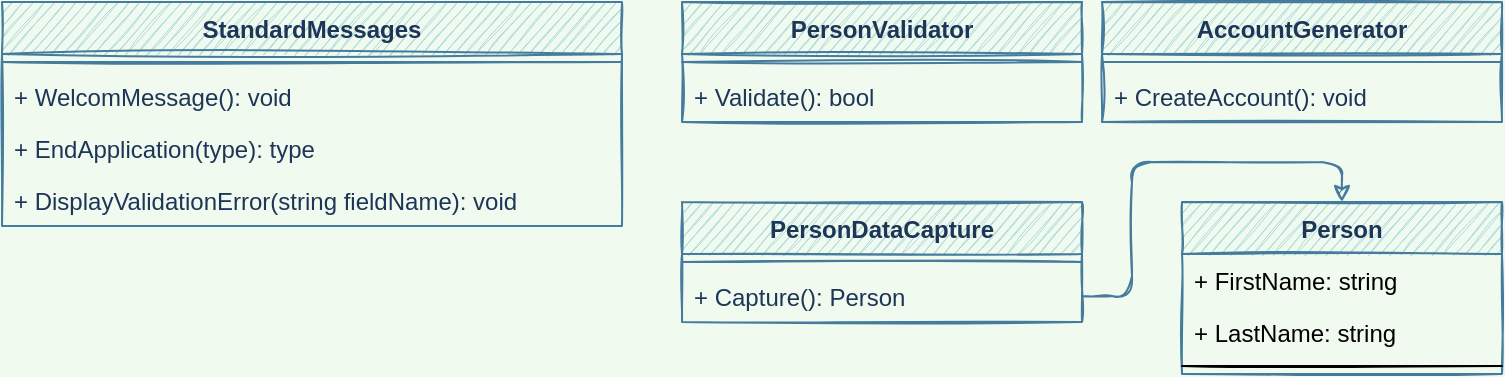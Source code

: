 <mxfile version="13.11.0" type="github">
  <diagram id="lBYI-6_kbnqf_TE1h6tL" name="Page-1">
    <mxGraphModel dx="1137" dy="722" grid="1" gridSize="10" guides="1" tooltips="1" connect="1" arrows="1" fold="1" page="1" pageScale="1" pageWidth="850" pageHeight="1100" background="#F1FAEE" math="0" shadow="0">
      <root>
        <mxCell id="0" />
        <mxCell id="1" parent="0" />
        <mxCell id="6h2gYpj5qwFoqBSHDf5x-1" value="StandardMessages" style="swimlane;fontStyle=1;align=center;verticalAlign=top;childLayout=stackLayout;horizontal=1;startSize=26;horizontalStack=0;resizeParent=1;resizeParentMax=0;resizeLast=0;collapsible=1;marginBottom=0;fillColor=#A8DADC;strokeColor=#457B9D;fontColor=#1D3557;sketch=1;" vertex="1" parent="1">
          <mxGeometry x="30" y="30" width="310" height="112" as="geometry" />
        </mxCell>
        <mxCell id="6h2gYpj5qwFoqBSHDf5x-3" value="" style="line;strokeWidth=1;fillColor=none;align=left;verticalAlign=middle;spacingTop=-1;spacingLeft=3;spacingRight=3;rotatable=0;labelPosition=right;points=[];portConstraint=eastwest;labelBackgroundColor=#F1FAEE;strokeColor=#457B9D;fontColor=#1D3557;sketch=1;" vertex="1" parent="6h2gYpj5qwFoqBSHDf5x-1">
          <mxGeometry y="26" width="310" height="8" as="geometry" />
        </mxCell>
        <mxCell id="6h2gYpj5qwFoqBSHDf5x-4" value="+ WelcomMessage(): void" style="text;strokeColor=none;fillColor=none;align=left;verticalAlign=top;spacingLeft=4;spacingRight=4;overflow=hidden;rotatable=0;points=[[0,0.5],[1,0.5]];portConstraint=eastwest;fontColor=#1D3557;sketch=1;" vertex="1" parent="6h2gYpj5qwFoqBSHDf5x-1">
          <mxGeometry y="34" width="310" height="26" as="geometry" />
        </mxCell>
        <mxCell id="6h2gYpj5qwFoqBSHDf5x-5" value="+ EndApplication(type): type" style="text;strokeColor=none;fillColor=none;align=left;verticalAlign=top;spacingLeft=4;spacingRight=4;overflow=hidden;rotatable=0;points=[[0,0.5],[1,0.5]];portConstraint=eastwest;fontColor=#1D3557;sketch=1;" vertex="1" parent="6h2gYpj5qwFoqBSHDf5x-1">
          <mxGeometry y="60" width="310" height="26" as="geometry" />
        </mxCell>
        <mxCell id="6h2gYpj5qwFoqBSHDf5x-6" value="+ DisplayValidationError(string fieldName): void" style="text;strokeColor=none;fillColor=none;align=left;verticalAlign=top;spacingLeft=4;spacingRight=4;overflow=hidden;rotatable=0;points=[[0,0.5],[1,0.5]];portConstraint=eastwest;fontColor=#1D3557;sketch=1;" vertex="1" parent="6h2gYpj5qwFoqBSHDf5x-1">
          <mxGeometry y="86" width="310" height="26" as="geometry" />
        </mxCell>
        <mxCell id="6h2gYpj5qwFoqBSHDf5x-7" value="Person" style="swimlane;fontStyle=1;align=center;verticalAlign=top;childLayout=stackLayout;horizontal=1;startSize=26;horizontalStack=0;resizeParent=1;resizeParentMax=0;resizeLast=0;collapsible=1;marginBottom=0;rounded=0;strokeColor=#457B9D;fillColor=#A8DADC;fontColor=#1D3557;sketch=1;" vertex="1" parent="1">
          <mxGeometry x="620" y="130" width="160" height="86" as="geometry" />
        </mxCell>
        <mxCell id="6h2gYpj5qwFoqBSHDf5x-11" value="+ FirstName: string" style="text;strokeColor=none;fillColor=none;align=left;verticalAlign=top;spacingLeft=4;spacingRight=4;overflow=hidden;rotatable=0;points=[[0,0.5],[1,0.5]];portConstraint=eastwest;sketch=1;" vertex="1" parent="6h2gYpj5qwFoqBSHDf5x-7">
          <mxGeometry y="26" width="160" height="26" as="geometry" />
        </mxCell>
        <mxCell id="6h2gYpj5qwFoqBSHDf5x-8" value="+ LastName: string" style="text;strokeColor=none;fillColor=none;align=left;verticalAlign=top;spacingLeft=4;spacingRight=4;overflow=hidden;rotatable=0;points=[[0,0.5],[1,0.5]];portConstraint=eastwest;sketch=1;" vertex="1" parent="6h2gYpj5qwFoqBSHDf5x-7">
          <mxGeometry y="52" width="160" height="26" as="geometry" />
        </mxCell>
        <mxCell id="6h2gYpj5qwFoqBSHDf5x-9" value="" style="line;strokeWidth=1;fillColor=none;align=left;verticalAlign=middle;spacingTop=-1;spacingLeft=3;spacingRight=3;rotatable=0;labelPosition=right;points=[];portConstraint=eastwest;sketch=1;" vertex="1" parent="6h2gYpj5qwFoqBSHDf5x-7">
          <mxGeometry y="78" width="160" height="8" as="geometry" />
        </mxCell>
        <mxCell id="6h2gYpj5qwFoqBSHDf5x-12" value="PersonDataCapture" style="swimlane;fontStyle=1;align=center;verticalAlign=top;childLayout=stackLayout;horizontal=1;startSize=26;horizontalStack=0;resizeParent=1;resizeParentMax=0;resizeLast=0;collapsible=1;marginBottom=0;fillColor=#A8DADC;strokeColor=#457B9D;fontColor=#1D3557;sketch=1;" vertex="1" parent="1">
          <mxGeometry x="370" y="130" width="200" height="60" as="geometry" />
        </mxCell>
        <mxCell id="6h2gYpj5qwFoqBSHDf5x-13" value="" style="line;strokeWidth=1;fillColor=none;align=left;verticalAlign=middle;spacingTop=-1;spacingLeft=3;spacingRight=3;rotatable=0;labelPosition=right;points=[];portConstraint=eastwest;labelBackgroundColor=#F1FAEE;strokeColor=#457B9D;fontColor=#1D3557;sketch=1;" vertex="1" parent="6h2gYpj5qwFoqBSHDf5x-12">
          <mxGeometry y="26" width="200" height="8" as="geometry" />
        </mxCell>
        <mxCell id="6h2gYpj5qwFoqBSHDf5x-14" value="+ Capture(): Person" style="text;strokeColor=none;fillColor=none;align=left;verticalAlign=top;spacingLeft=4;spacingRight=4;overflow=hidden;rotatable=0;points=[[0,0.5],[1,0.5]];portConstraint=eastwest;fontColor=#1D3557;sketch=1;" vertex="1" parent="6h2gYpj5qwFoqBSHDf5x-12">
          <mxGeometry y="34" width="200" height="26" as="geometry" />
        </mxCell>
        <mxCell id="6h2gYpj5qwFoqBSHDf5x-17" value="PersonValidator" style="swimlane;fontStyle=1;align=center;verticalAlign=top;childLayout=stackLayout;horizontal=1;startSize=26;horizontalStack=0;resizeParent=1;resizeParentMax=0;resizeLast=0;collapsible=1;marginBottom=0;fillColor=#A8DADC;strokeColor=#457B9D;fontColor=#1D3557;sketch=1;" vertex="1" parent="1">
          <mxGeometry x="370" y="30" width="200" height="60" as="geometry" />
        </mxCell>
        <mxCell id="6h2gYpj5qwFoqBSHDf5x-18" value="" style="line;strokeWidth=1;fillColor=none;align=left;verticalAlign=middle;spacingTop=-1;spacingLeft=3;spacingRight=3;rotatable=0;labelPosition=right;points=[];portConstraint=eastwest;labelBackgroundColor=#F1FAEE;strokeColor=#457B9D;fontColor=#1D3557;sketch=1;" vertex="1" parent="6h2gYpj5qwFoqBSHDf5x-17">
          <mxGeometry y="26" width="200" height="8" as="geometry" />
        </mxCell>
        <mxCell id="6h2gYpj5qwFoqBSHDf5x-19" value="+ Validate(): bool" style="text;strokeColor=none;fillColor=none;align=left;verticalAlign=top;spacingLeft=4;spacingRight=4;overflow=hidden;rotatable=0;points=[[0,0.5],[1,0.5]];portConstraint=eastwest;fontColor=#1D3557;sketch=1;" vertex="1" parent="6h2gYpj5qwFoqBSHDf5x-17">
          <mxGeometry y="34" width="200" height="26" as="geometry" />
        </mxCell>
        <mxCell id="6h2gYpj5qwFoqBSHDf5x-20" value="AccountGenerator" style="swimlane;fontStyle=1;align=center;verticalAlign=top;childLayout=stackLayout;horizontal=1;startSize=26;horizontalStack=0;resizeParent=1;resizeParentMax=0;resizeLast=0;collapsible=1;marginBottom=0;fillColor=#A8DADC;strokeColor=#457B9D;fontColor=#1D3557;sketch=1;" vertex="1" parent="1">
          <mxGeometry x="580" y="30" width="200" height="60" as="geometry" />
        </mxCell>
        <mxCell id="6h2gYpj5qwFoqBSHDf5x-21" value="" style="line;strokeWidth=1;fillColor=none;align=left;verticalAlign=middle;spacingTop=-1;spacingLeft=3;spacingRight=3;rotatable=0;labelPosition=right;points=[];portConstraint=eastwest;labelBackgroundColor=#F1FAEE;strokeColor=#457B9D;fontColor=#1D3557;sketch=1;" vertex="1" parent="6h2gYpj5qwFoqBSHDf5x-20">
          <mxGeometry y="26" width="200" height="8" as="geometry" />
        </mxCell>
        <mxCell id="6h2gYpj5qwFoqBSHDf5x-22" value="+ CreateAccount(): void" style="text;strokeColor=none;fillColor=none;align=left;verticalAlign=top;spacingLeft=4;spacingRight=4;overflow=hidden;rotatable=0;points=[[0,0.5],[1,0.5]];portConstraint=eastwest;fontColor=#1D3557;sketch=1;" vertex="1" parent="6h2gYpj5qwFoqBSHDf5x-20">
          <mxGeometry y="34" width="200" height="26" as="geometry" />
        </mxCell>
        <mxCell id="6h2gYpj5qwFoqBSHDf5x-23" style="edgeStyle=orthogonalEdgeStyle;rounded=1;sketch=1;orthogonalLoop=1;jettySize=auto;html=1;exitX=1;exitY=0.5;exitDx=0;exitDy=0;entryX=0.5;entryY=0;entryDx=0;entryDy=0;strokeColor=#457B9D;fillColor=#A8DADC;fontColor=#1D3557;" edge="1" parent="1" source="6h2gYpj5qwFoqBSHDf5x-14" target="6h2gYpj5qwFoqBSHDf5x-7">
          <mxGeometry relative="1" as="geometry" />
        </mxCell>
      </root>
    </mxGraphModel>
  </diagram>
</mxfile>
